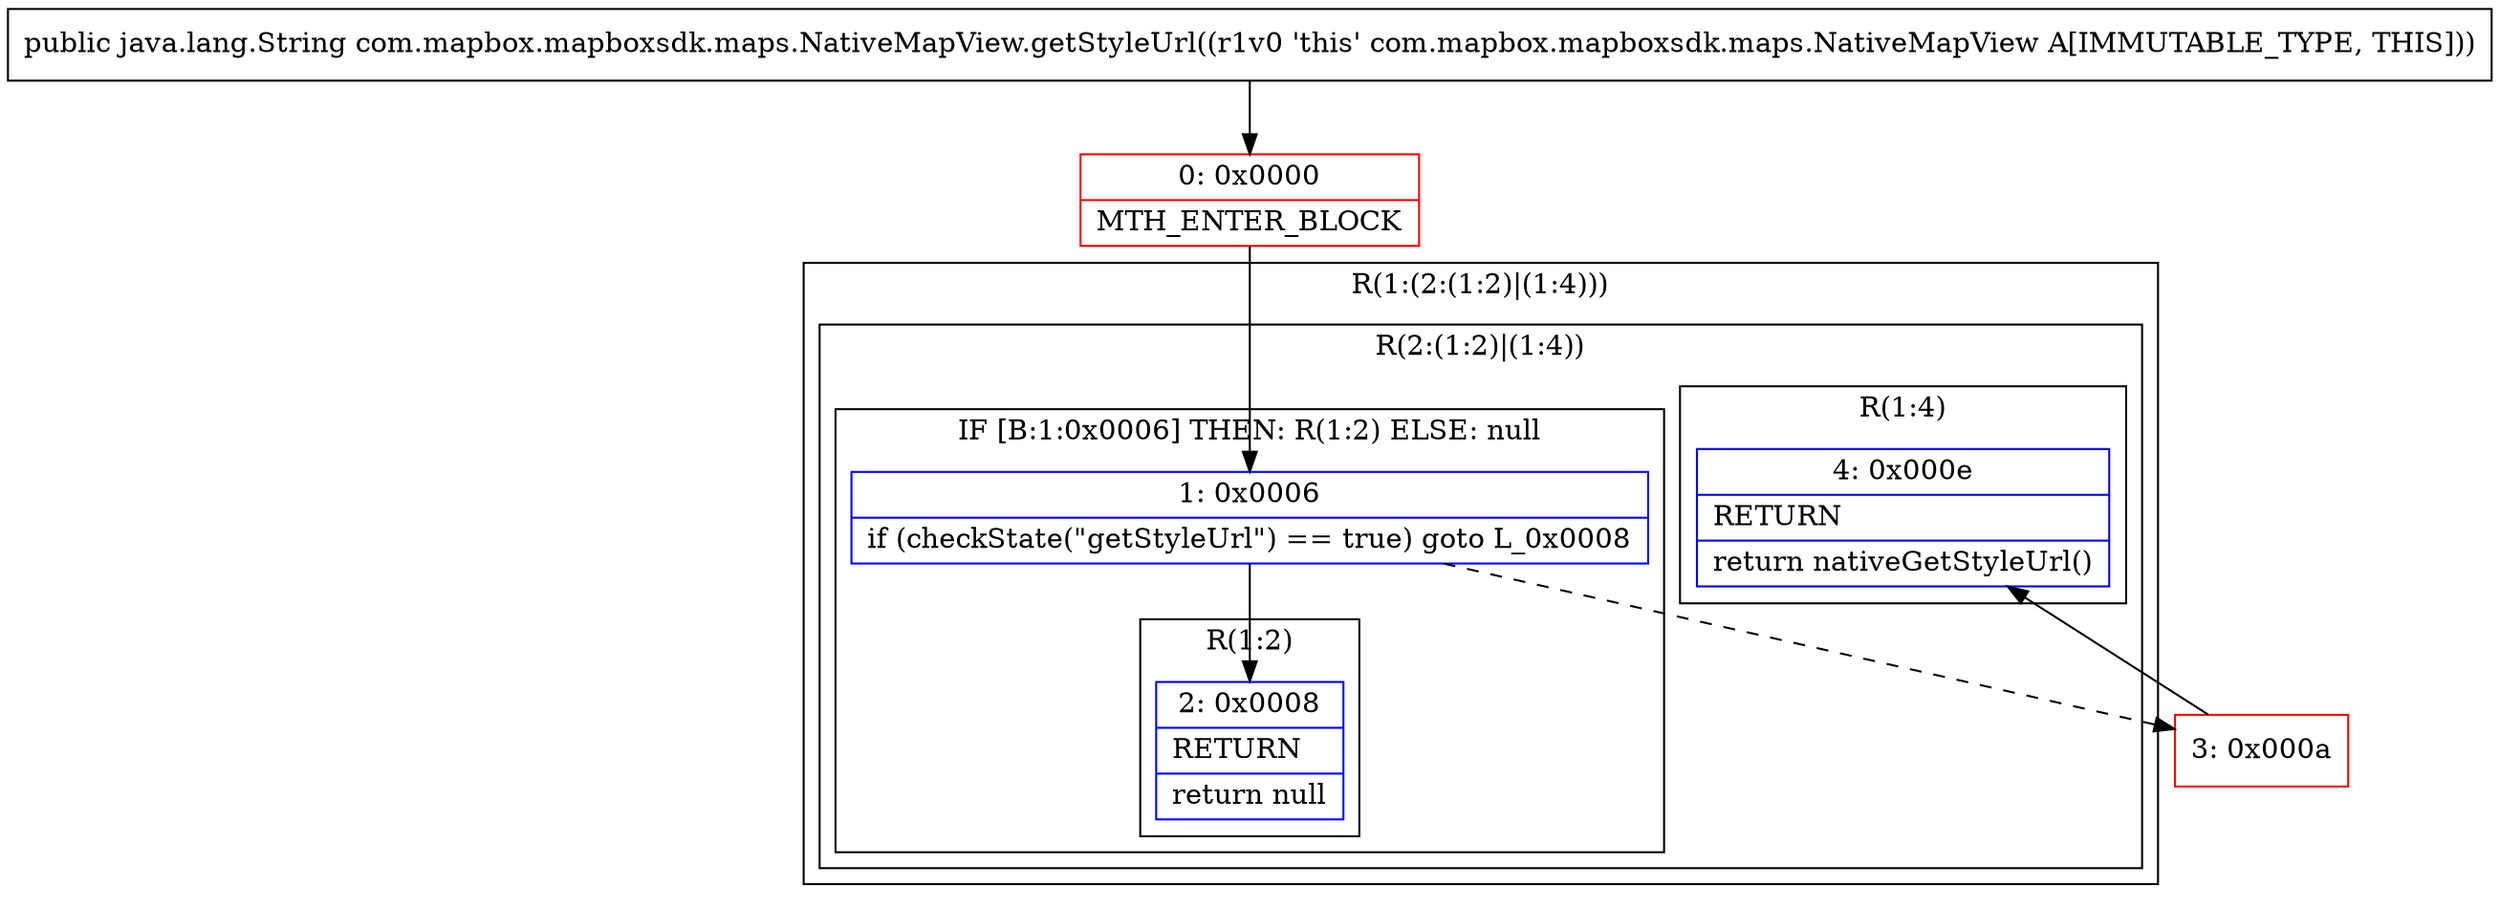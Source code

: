 digraph "CFG forcom.mapbox.mapboxsdk.maps.NativeMapView.getStyleUrl()Ljava\/lang\/String;" {
subgraph cluster_Region_2068733696 {
label = "R(1:(2:(1:2)|(1:4)))";
node [shape=record,color=blue];
subgraph cluster_Region_1209385885 {
label = "R(2:(1:2)|(1:4))";
node [shape=record,color=blue];
subgraph cluster_IfRegion_1691059056 {
label = "IF [B:1:0x0006] THEN: R(1:2) ELSE: null";
node [shape=record,color=blue];
Node_1 [shape=record,label="{1\:\ 0x0006|if (checkState(\"getStyleUrl\") == true) goto L_0x0008\l}"];
subgraph cluster_Region_241755310 {
label = "R(1:2)";
node [shape=record,color=blue];
Node_2 [shape=record,label="{2\:\ 0x0008|RETURN\l|return null\l}"];
}
}
subgraph cluster_Region_123149372 {
label = "R(1:4)";
node [shape=record,color=blue];
Node_4 [shape=record,label="{4\:\ 0x000e|RETURN\l|return nativeGetStyleUrl()\l}"];
}
}
}
Node_0 [shape=record,color=red,label="{0\:\ 0x0000|MTH_ENTER_BLOCK\l}"];
Node_3 [shape=record,color=red,label="{3\:\ 0x000a}"];
MethodNode[shape=record,label="{public java.lang.String com.mapbox.mapboxsdk.maps.NativeMapView.getStyleUrl((r1v0 'this' com.mapbox.mapboxsdk.maps.NativeMapView A[IMMUTABLE_TYPE, THIS])) }"];
MethodNode -> Node_0;
Node_1 -> Node_2;
Node_1 -> Node_3[style=dashed];
Node_0 -> Node_1;
Node_3 -> Node_4;
}


